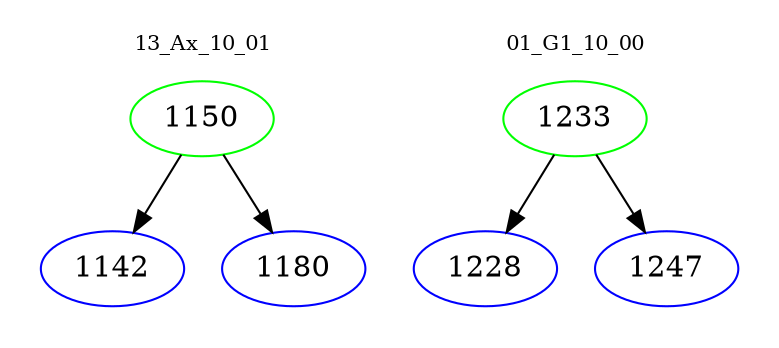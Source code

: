 digraph{
subgraph cluster_0 {
color = white
label = "13_Ax_10_01";
fontsize=10;
T0_1150 [label="1150", color="green"]
T0_1150 -> T0_1142 [color="black"]
T0_1142 [label="1142", color="blue"]
T0_1150 -> T0_1180 [color="black"]
T0_1180 [label="1180", color="blue"]
}
subgraph cluster_1 {
color = white
label = "01_G1_10_00";
fontsize=10;
T1_1233 [label="1233", color="green"]
T1_1233 -> T1_1228 [color="black"]
T1_1228 [label="1228", color="blue"]
T1_1233 -> T1_1247 [color="black"]
T1_1247 [label="1247", color="blue"]
}
}
